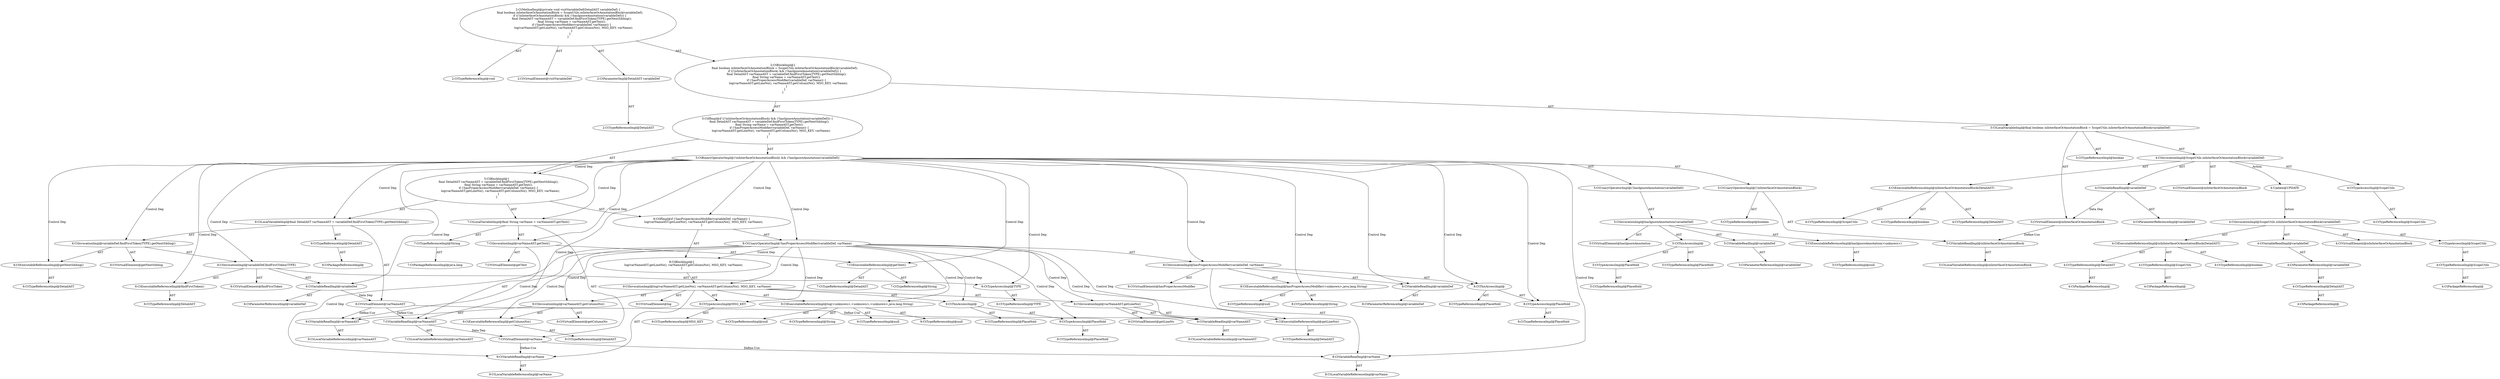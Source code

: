 digraph "visitVariableDef#?,DetailAST" {
0 [label="2:CtTypeReferenceImpl@void" shape=ellipse]
1 [label="2:CtVirtualElement@visitVariableDef" shape=ellipse]
2 [label="2:CtParameterImpl@DetailAST variableDef" shape=ellipse]
3 [label="2:CtTypeReferenceImpl@DetailAST" shape=ellipse]
4 [label="3:CtTypeReferenceImpl@boolean" shape=ellipse]
5 [label="4:CtExecutableReferenceImpl@inInterfaceOrAnnotationBlock(DetailAST)" shape=ellipse]
6 [label="4:CtTypeReferenceImpl@ScopeUtils" shape=ellipse]
7 [label="4:CtTypeReferenceImpl@boolean" shape=ellipse]
8 [label="4:CtTypeReferenceImpl@DetailAST" shape=ellipse]
9 [label="4:CtVirtualElement@inInterfaceOrAnnotationBlock" shape=ellipse]
10 [label="4:CtTypeAccessImpl@ScopeUtils" shape=ellipse]
11 [label="4:CtTypeReferenceImpl@ScopeUtils" shape=ellipse]
12 [label="4:CtVariableReadImpl@variableDef" shape=ellipse]
13 [label="4:CtParameterReferenceImpl@variableDef" shape=ellipse]
14 [label="4:CtInvocationImpl@ScopeUtils.inInterfaceOrAnnotationBlock(variableDef)" shape=ellipse]
15 [label="3:CtVirtualElement@inInterfaceOrAnnotationBlock" shape=ellipse]
16 [label="3:CtLocalVariableImpl@final boolean inInterfaceOrAnnotationBlock = ScopeUtils.inInterfaceOrAnnotationBlock(variableDef)" shape=ellipse]
17 [label="5:CtVariableReadImpl@inInterfaceOrAnnotationBlock" shape=ellipse]
18 [label="5:CtLocalVariableReferenceImpl@inInterfaceOrAnnotationBlock" shape=ellipse]
19 [label="5:CtUnaryOperatorImpl@(!inInterfaceOrAnnotationBlock)" shape=ellipse]
20 [label="5:CtTypeReferenceImpl@boolean" shape=ellipse]
21 [label="5:CtExecutableReferenceImpl@hasIgnoreAnnotation(<unknown>)" shape=ellipse]
22 [label="5:CtTypeReferenceImpl@null" shape=ellipse]
23 [label="5:CtVirtualElement@hasIgnoreAnnotation" shape=ellipse]
24 [label="5:CtTypeAccessImpl@PlaceHold" shape=ellipse]
25 [label="5:CtTypeReferenceImpl@PlaceHold" shape=ellipse]
26 [label="5:CtThisAccessImpl@" shape=ellipse]
27 [label="5:CtTypeReferenceImpl@PlaceHold" shape=ellipse]
28 [label="5:CtVariableReadImpl@variableDef" shape=ellipse]
29 [label="5:CtParameterReferenceImpl@variableDef" shape=ellipse]
30 [label="5:CtInvocationImpl@hasIgnoreAnnotation(variableDef)" shape=ellipse]
31 [label="5:CtUnaryOperatorImpl@(!hasIgnoreAnnotation(variableDef))" shape=ellipse]
32 [label="5:CtBinaryOperatorImpl@(!inInterfaceOrAnnotationBlock) && (!hasIgnoreAnnotation(variableDef))" shape=ellipse]
33 [label="6:CtTypeReferenceImpl@DetailAST" shape=ellipse]
34 [label="6:CtPackageReferenceImpl@" shape=ellipse]
35 [label="6:CtExecutableReferenceImpl@getNextSibling()" shape=ellipse]
36 [label="6:CtTypeReferenceImpl@DetailAST" shape=ellipse]
37 [label="6:CtVirtualElement@getNextSibling" shape=ellipse]
38 [label="6:CtExecutableReferenceImpl@findFirstToken()" shape=ellipse]
39 [label="6:CtTypeReferenceImpl@DetailAST" shape=ellipse]
40 [label="6:CtVirtualElement@findFirstToken" shape=ellipse]
41 [label="6:CtVariableReadImpl@variableDef" shape=ellipse]
42 [label="6:CtParameterReferenceImpl@variableDef" shape=ellipse]
43 [label="6:CtTypeAccessImpl@TYPE" shape=ellipse]
44 [label="6:CtTypeReferenceImpl@TYPE" shape=ellipse]
45 [label="6:CtInvocationImpl@variableDef.findFirstToken(TYPE)" shape=ellipse]
46 [label="6:CtInvocationImpl@variableDef.findFirstToken(TYPE).getNextSibling()" shape=ellipse]
47 [label="6:CtVirtualElement@varNameAST" shape=ellipse]
48 [label="6:CtLocalVariableImpl@final DetailAST varNameAST = variableDef.findFirstToken(TYPE).getNextSibling()" shape=ellipse]
49 [label="7:CtTypeReferenceImpl@String" shape=ellipse]
50 [label="7:CtPackageReferenceImpl@java.lang" shape=ellipse]
51 [label="7:CtExecutableReferenceImpl@getText()" shape=ellipse]
52 [label="7:CtTypeReferenceImpl@DetailAST" shape=ellipse]
53 [label="7:CtTypeReferenceImpl@String" shape=ellipse]
54 [label="7:CtVirtualElement@getText" shape=ellipse]
55 [label="7:CtVariableReadImpl@varNameAST" shape=ellipse]
56 [label="7:CtLocalVariableReferenceImpl@varNameAST" shape=ellipse]
57 [label="7:CtInvocationImpl@varNameAST.getText()" shape=ellipse]
58 [label="7:CtVirtualElement@varName" shape=ellipse]
59 [label="7:CtLocalVariableImpl@final String varName = varNameAST.getText()" shape=ellipse]
60 [label="8:CtExecutableReferenceImpl@hasProperAccessModifier(<unknown>,java.lang.String)" shape=ellipse]
61 [label="8:CtTypeReferenceImpl@null" shape=ellipse]
62 [label="8:CtTypeReferenceImpl@String" shape=ellipse]
63 [label="8:CtVirtualElement@hasProperAccessModifier" shape=ellipse]
64 [label="8:CtTypeAccessImpl@PlaceHold" shape=ellipse]
65 [label="8:CtTypeReferenceImpl@PlaceHold" shape=ellipse]
66 [label="8:CtThisAccessImpl@" shape=ellipse]
67 [label="8:CtTypeReferenceImpl@PlaceHold" shape=ellipse]
68 [label="8:CtVariableReadImpl@variableDef" shape=ellipse]
69 [label="8:CtParameterReferenceImpl@variableDef" shape=ellipse]
70 [label="8:CtVariableReadImpl@varName" shape=ellipse]
71 [label="8:CtLocalVariableReferenceImpl@varName" shape=ellipse]
72 [label="8:CtInvocationImpl@hasProperAccessModifier(variableDef, varName)" shape=ellipse]
73 [label="8:CtUnaryOperatorImpl@!hasProperAccessModifier(variableDef, varName)" shape=ellipse]
74 [label="9:CtExecutableReferenceImpl@log(<unknown>,<unknown>,<unknown>,java.lang.String)" shape=ellipse]
75 [label="9:CtTypeReferenceImpl@null" shape=ellipse]
76 [label="9:CtTypeReferenceImpl@null" shape=ellipse]
77 [label="9:CtTypeReferenceImpl@null" shape=ellipse]
78 [label="9:CtTypeReferenceImpl@String" shape=ellipse]
79 [label="9:CtVirtualElement@log" shape=ellipse]
80 [label="9:CtTypeAccessImpl@PlaceHold" shape=ellipse]
81 [label="9:CtTypeReferenceImpl@PlaceHold" shape=ellipse]
82 [label="9:CtThisAccessImpl@" shape=ellipse]
83 [label="9:CtTypeReferenceImpl@PlaceHold" shape=ellipse]
84 [label="9:CtExecutableReferenceImpl@getLineNo()" shape=ellipse]
85 [label="9:CtTypeReferenceImpl@DetailAST" shape=ellipse]
86 [label="9:CtVirtualElement@getLineNo" shape=ellipse]
87 [label="9:CtVariableReadImpl@varNameAST" shape=ellipse]
88 [label="9:CtLocalVariableReferenceImpl@varNameAST" shape=ellipse]
89 [label="9:CtInvocationImpl@varNameAST.getLineNo()" shape=ellipse]
90 [label="9:CtExecutableReferenceImpl@getColumnNo()" shape=ellipse]
91 [label="9:CtTypeReferenceImpl@DetailAST" shape=ellipse]
92 [label="9:CtVirtualElement@getColumnNo" shape=ellipse]
93 [label="9:CtVariableReadImpl@varNameAST" shape=ellipse]
94 [label="9:CtLocalVariableReferenceImpl@varNameAST" shape=ellipse]
95 [label="9:CtInvocationImpl@varNameAST.getColumnNo()" shape=ellipse]
96 [label="9:CtTypeAccessImpl@MSG_KEY" shape=ellipse]
97 [label="9:CtTypeReferenceImpl@MSG_KEY" shape=ellipse]
98 [label="9:CtVariableReadImpl@varName" shape=ellipse]
99 [label="9:CtLocalVariableReferenceImpl@varName" shape=ellipse]
100 [label="9:CtInvocationImpl@log(varNameAST.getLineNo(), varNameAST.getColumnNo(), MSG_KEY, varName)" shape=ellipse]
101 [label="8:CtBlockImpl@\{
    log(varNameAST.getLineNo(), varNameAST.getColumnNo(), MSG_KEY, varName);
\}" shape=ellipse]
102 [label="8:CtIfImpl@if (!hasProperAccessModifier(variableDef, varName)) \{
    log(varNameAST.getLineNo(), varNameAST.getColumnNo(), MSG_KEY, varName);
\}" shape=ellipse]
103 [label="5:CtBlockImpl@\{
    final DetailAST varNameAST = variableDef.findFirstToken(TYPE).getNextSibling();
    final String varName = varNameAST.getText();
    if (!hasProperAccessModifier(variableDef, varName)) \{
        log(varNameAST.getLineNo(), varNameAST.getColumnNo(), MSG_KEY, varName);
    \}
\}" shape=ellipse]
104 [label="5:CtIfImpl@if ((!inInterfaceOrAnnotationBlock) && (!hasIgnoreAnnotation(variableDef))) \{
    final DetailAST varNameAST = variableDef.findFirstToken(TYPE).getNextSibling();
    final String varName = varNameAST.getText();
    if (!hasProperAccessModifier(variableDef, varName)) \{
        log(varNameAST.getLineNo(), varNameAST.getColumnNo(), MSG_KEY, varName);
    \}
\}" shape=ellipse]
105 [label="2:CtBlockImpl@\{
    final boolean inInterfaceOrAnnotationBlock = ScopeUtils.inInterfaceOrAnnotationBlock(variableDef);
    if ((!inInterfaceOrAnnotationBlock) && (!hasIgnoreAnnotation(variableDef))) \{
        final DetailAST varNameAST = variableDef.findFirstToken(TYPE).getNextSibling();
        final String varName = varNameAST.getText();
        if (!hasProperAccessModifier(variableDef, varName)) \{
            log(varNameAST.getLineNo(), varNameAST.getColumnNo(), MSG_KEY, varName);
        \}
    \}
\}" shape=ellipse]
106 [label="2:CtMethodImpl@private void visitVariableDef(DetailAST variableDef) \{
    final boolean inInterfaceOrAnnotationBlock = ScopeUtils.inInterfaceOrAnnotationBlock(variableDef);
    if ((!inInterfaceOrAnnotationBlock) && (!hasIgnoreAnnotation(variableDef))) \{
        final DetailAST varNameAST = variableDef.findFirstToken(TYPE).getNextSibling();
        final String varName = varNameAST.getText();
        if (!hasProperAccessModifier(variableDef, varName)) \{
            log(varNameAST.getLineNo(), varNameAST.getColumnNo(), MSG_KEY, varName);
        \}
    \}
\}" shape=ellipse]
107 [label="4:Update@UPDATE" shape=ellipse]
108 [label="4:CtPackageReferenceImpl@" shape=ellipse]
109 [label="4:CtTypeReferenceImpl@ScopeUtils" shape=ellipse]
110 [label="4:CtTypeAccessImpl@ScopeUtils" shape=ellipse]
111 [label="4:CtPackageReferenceImpl@" shape=ellipse]
112 [label="4:CtTypeReferenceImpl@ScopeUtils" shape=ellipse]
113 [label="4:CtTypeReferenceImpl@boolean" shape=ellipse]
114 [label="4:CtPackageReferenceImpl@" shape=ellipse]
115 [label="4:CtTypeReferenceImpl@DetailAST" shape=ellipse]
116 [label="4:CtExecutableReferenceImpl@isInInterfaceOrAnnotationBlock(DetailAST)" shape=ellipse]
117 [label="4:CtPackageReferenceImpl@" shape=ellipse]
118 [label="4:CtTypeReferenceImpl@DetailAST" shape=ellipse]
119 [label="4:CtParameterReferenceImpl@variableDef" shape=ellipse]
120 [label="4:CtVariableReadImpl@variableDef" shape=ellipse]
121 [label="4:CtInvocationImpl@ScopeUtils.isInInterfaceOrAnnotationBlock(variableDef)" shape=ellipse]
122 [label="4:CtVirtualElement@isInInterfaceOrAnnotationBlock" shape=ellipse]
2 -> 3 [label="AST"];
5 -> 6 [label="AST"];
5 -> 7 [label="AST"];
5 -> 8 [label="AST"];
10 -> 11 [label="AST"];
12 -> 13 [label="AST"];
12 -> 15 [label="Data Dep"];
14 -> 9 [label="AST"];
14 -> 10 [label="AST"];
14 -> 5 [label="AST"];
14 -> 12 [label="AST"];
14 -> 107 [label="Action"];
15 -> 17 [label="Define-Use"];
16 -> 15 [label="AST"];
16 -> 4 [label="AST"];
16 -> 14 [label="AST"];
17 -> 18 [label="AST"];
19 -> 20 [label="AST"];
19 -> 17 [label="AST"];
21 -> 22 [label="AST"];
24 -> 25 [label="AST"];
26 -> 27 [label="AST"];
26 -> 24 [label="AST"];
28 -> 29 [label="AST"];
30 -> 23 [label="AST"];
30 -> 26 [label="AST"];
30 -> 21 [label="AST"];
30 -> 28 [label="AST"];
31 -> 30 [label="AST"];
32 -> 19 [label="AST"];
32 -> 31 [label="AST"];
32 -> 103 [label="Control Dep"];
32 -> 48 [label="Control Dep"];
32 -> 46 [label="Control Dep"];
32 -> 35 [label="Control Dep"];
32 -> 45 [label="Control Dep"];
32 -> 38 [label="Control Dep"];
32 -> 41 [label="Control Dep"];
32 -> 43 [label="Control Dep"];
32 -> 59 [label="Control Dep"];
32 -> 57 [label="Control Dep"];
32 -> 51 [label="Control Dep"];
32 -> 55 [label="Control Dep"];
32 -> 102 [label="Control Dep"];
32 -> 73 [label="Control Dep"];
32 -> 72 [label="Control Dep"];
32 -> 60 [label="Control Dep"];
32 -> 66 [label="Control Dep"];
32 -> 64 [label="Control Dep"];
32 -> 68 [label="Control Dep"];
32 -> 70 [label="Control Dep"];
33 -> 34 [label="AST"];
35 -> 36 [label="AST"];
38 -> 39 [label="AST"];
41 -> 42 [label="AST"];
41 -> 47 [label="Data Dep"];
43 -> 44 [label="AST"];
45 -> 40 [label="AST"];
45 -> 41 [label="AST"];
45 -> 38 [label="AST"];
45 -> 43 [label="AST"];
46 -> 37 [label="AST"];
46 -> 45 [label="AST"];
46 -> 35 [label="AST"];
47 -> 55 [label="Define-Use"];
47 -> 87 [label="Define-Use"];
47 -> 93 [label="Define-Use"];
48 -> 47 [label="AST"];
48 -> 33 [label="AST"];
48 -> 46 [label="AST"];
49 -> 50 [label="AST"];
51 -> 52 [label="AST"];
51 -> 53 [label="AST"];
55 -> 56 [label="AST"];
55 -> 58 [label="Data Dep"];
57 -> 54 [label="AST"];
57 -> 55 [label="AST"];
57 -> 51 [label="AST"];
58 -> 70 [label="Define-Use"];
58 -> 98 [label="Define-Use"];
59 -> 58 [label="AST"];
59 -> 49 [label="AST"];
59 -> 57 [label="AST"];
60 -> 61 [label="AST"];
60 -> 62 [label="AST"];
64 -> 65 [label="AST"];
66 -> 67 [label="AST"];
66 -> 64 [label="AST"];
68 -> 69 [label="AST"];
70 -> 71 [label="AST"];
72 -> 63 [label="AST"];
72 -> 66 [label="AST"];
72 -> 60 [label="AST"];
72 -> 68 [label="AST"];
72 -> 70 [label="AST"];
73 -> 72 [label="AST"];
73 -> 101 [label="Control Dep"];
73 -> 100 [label="Control Dep"];
73 -> 74 [label="Control Dep"];
73 -> 82 [label="Control Dep"];
73 -> 80 [label="Control Dep"];
73 -> 89 [label="Control Dep"];
73 -> 84 [label="Control Dep"];
73 -> 87 [label="Control Dep"];
73 -> 95 [label="Control Dep"];
73 -> 90 [label="Control Dep"];
73 -> 93 [label="Control Dep"];
73 -> 96 [label="Control Dep"];
73 -> 98 [label="Control Dep"];
74 -> 75 [label="AST"];
74 -> 76 [label="AST"];
74 -> 77 [label="AST"];
74 -> 78 [label="AST"];
80 -> 81 [label="AST"];
82 -> 83 [label="AST"];
82 -> 80 [label="AST"];
84 -> 85 [label="AST"];
87 -> 88 [label="AST"];
89 -> 86 [label="AST"];
89 -> 87 [label="AST"];
89 -> 84 [label="AST"];
90 -> 91 [label="AST"];
93 -> 94 [label="AST"];
95 -> 92 [label="AST"];
95 -> 93 [label="AST"];
95 -> 90 [label="AST"];
96 -> 97 [label="AST"];
98 -> 99 [label="AST"];
100 -> 79 [label="AST"];
100 -> 82 [label="AST"];
100 -> 74 [label="AST"];
100 -> 89 [label="AST"];
100 -> 95 [label="AST"];
100 -> 96 [label="AST"];
100 -> 98 [label="AST"];
101 -> 100 [label="AST"];
102 -> 73 [label="AST"];
102 -> 101 [label="AST"];
103 -> 48 [label="AST"];
103 -> 59 [label="AST"];
103 -> 102 [label="AST"];
104 -> 32 [label="AST"];
104 -> 103 [label="AST"];
105 -> 16 [label="AST"];
105 -> 104 [label="AST"];
106 -> 1 [label="AST"];
106 -> 0 [label="AST"];
106 -> 2 [label="AST"];
106 -> 105 [label="AST"];
107 -> 121 [label="Action"];
109 -> 108 [label="AST"];
110 -> 109 [label="AST"];
112 -> 111 [label="AST"];
115 -> 114 [label="AST"];
116 -> 112 [label="AST"];
116 -> 113 [label="AST"];
116 -> 115 [label="AST"];
118 -> 117 [label="AST"];
119 -> 118 [label="AST"];
120 -> 119 [label="AST"];
121 -> 122 [label="AST"];
121 -> 110 [label="AST"];
121 -> 116 [label="AST"];
121 -> 120 [label="AST"];
}